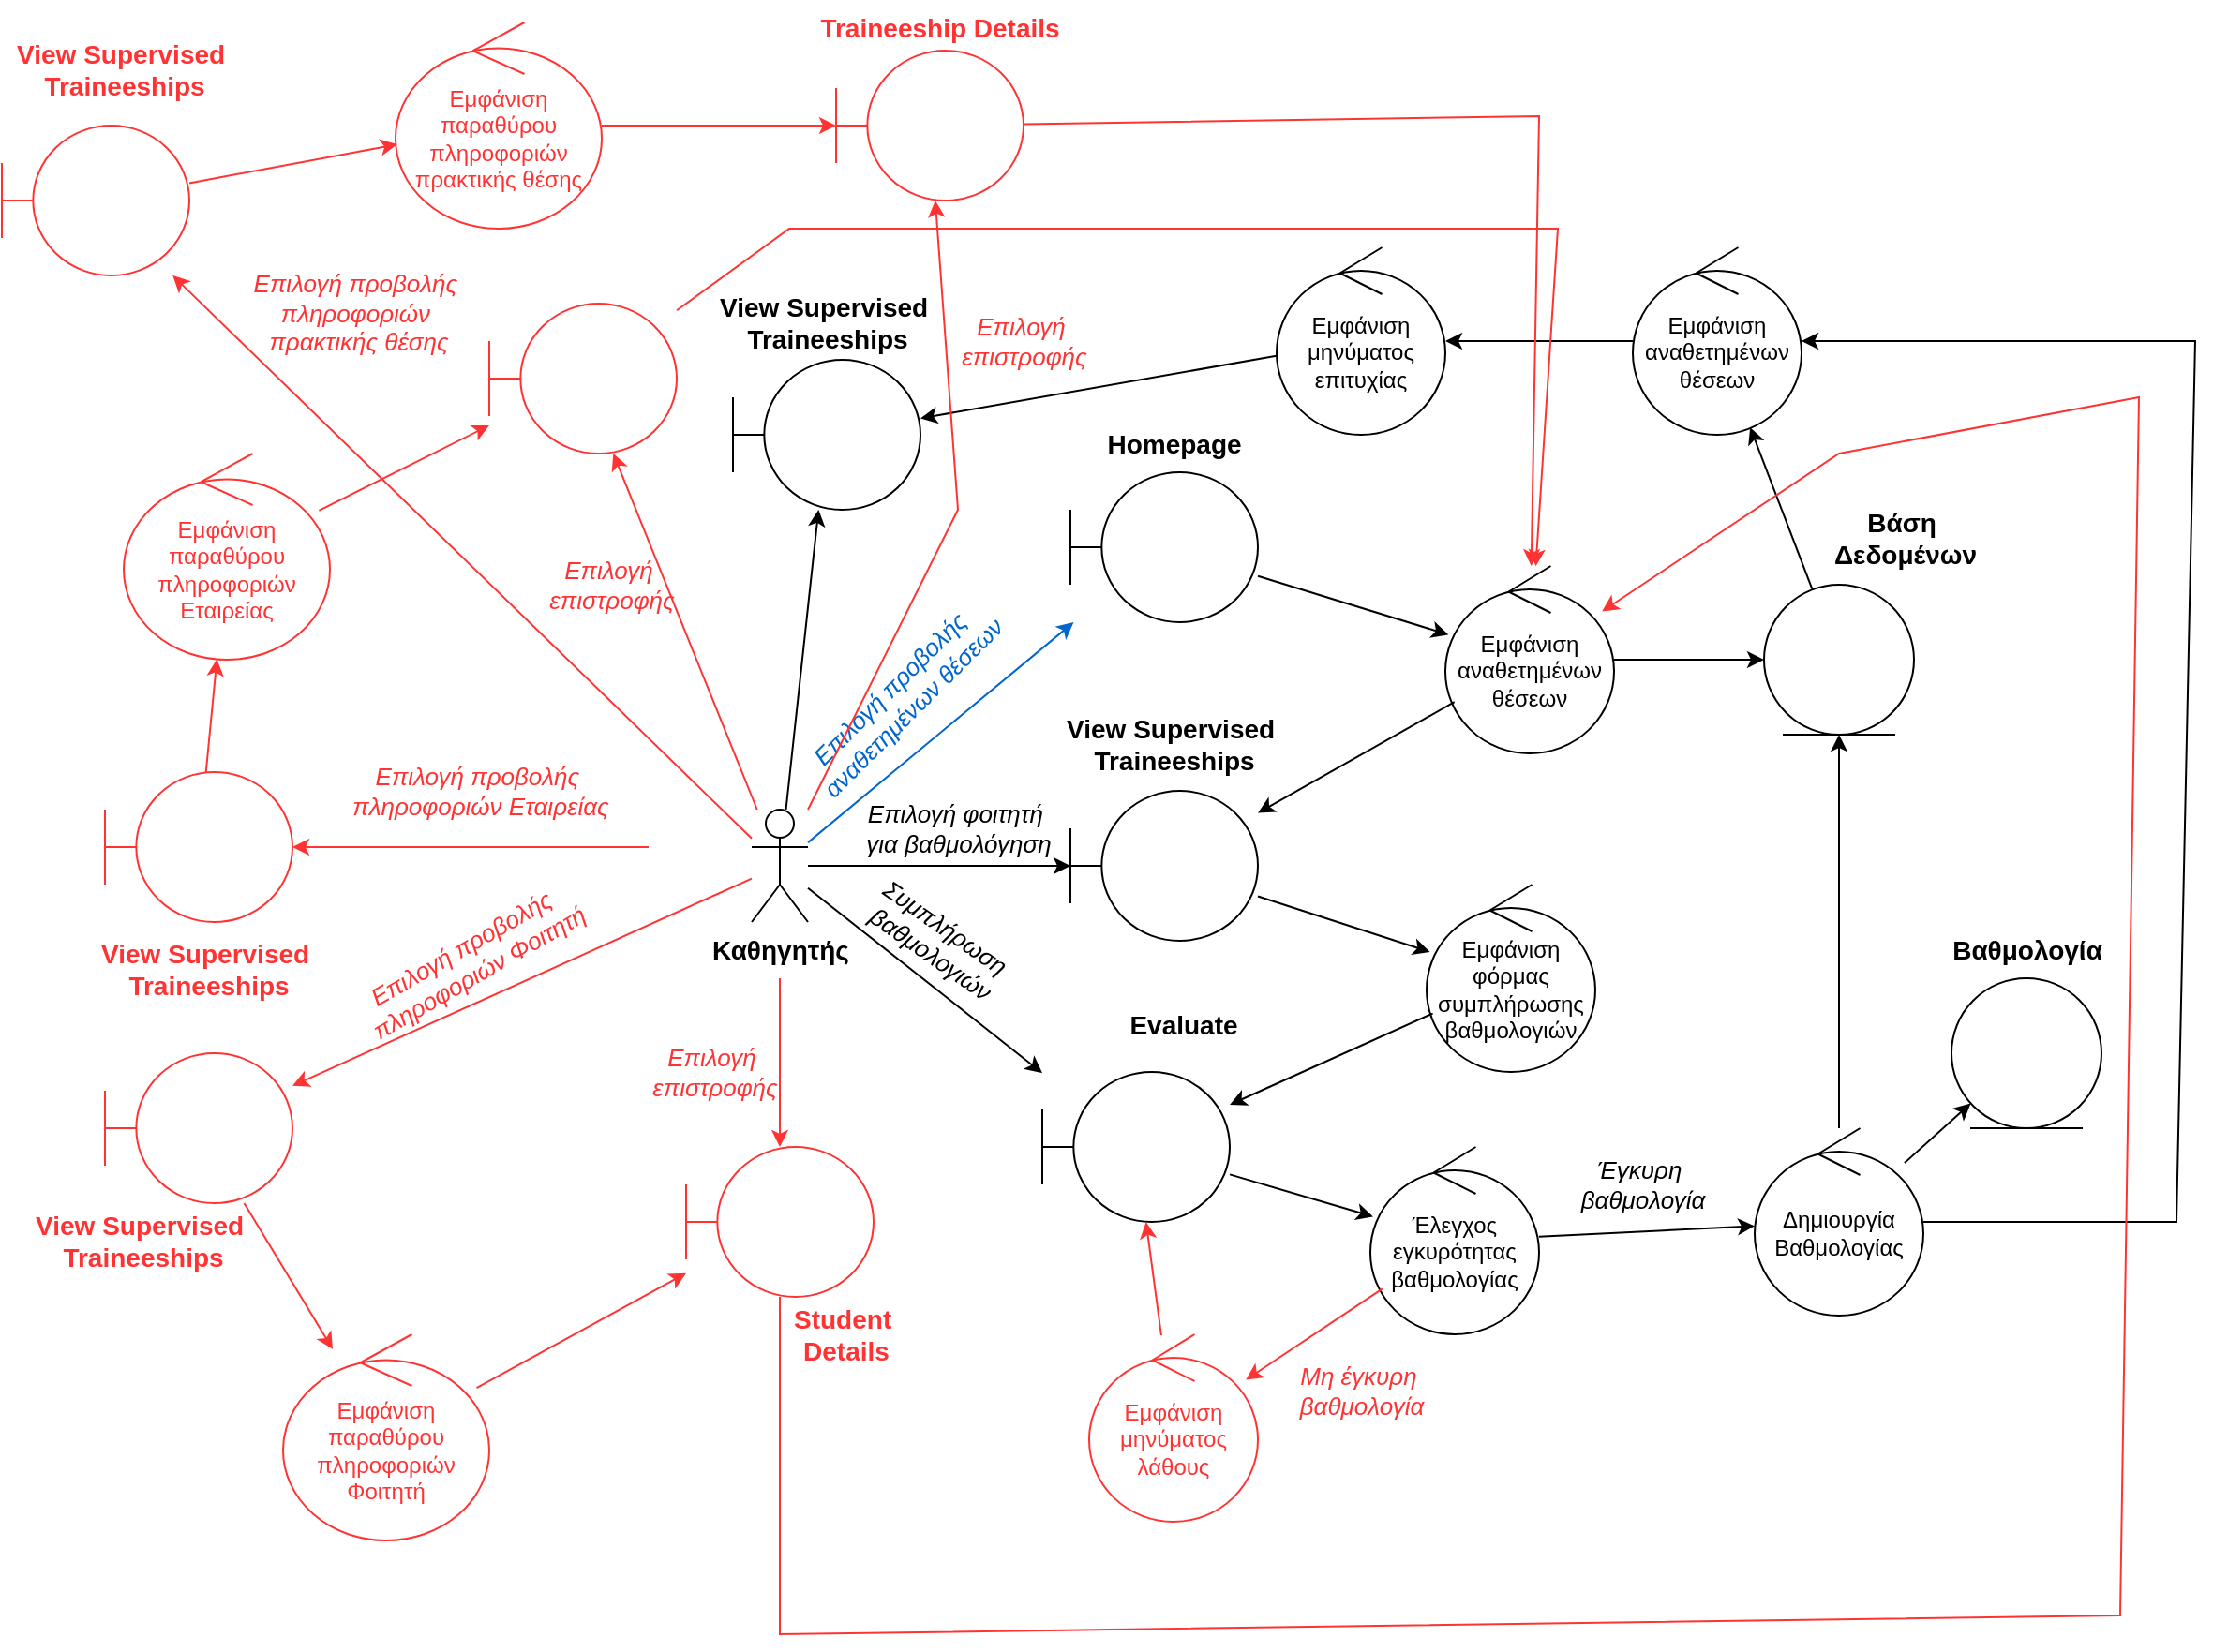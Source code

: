 <mxfile version="26.2.14">
  <diagram name="Page-1" id="_801UGKHFGftR7HDqA80">
    <mxGraphModel dx="2276" dy="1997" grid="1" gridSize="10" guides="1" tooltips="1" connect="1" arrows="1" fold="1" page="1" pageScale="1" pageWidth="850" pageHeight="1100" math="0" shadow="0">
      <root>
        <mxCell id="0" />
        <mxCell id="1" parent="0" />
        <mxCell id="R9ZZLbDqXU1EcCRm6UHd-1" value="&lt;span style=&quot;font-size: 14px;&quot;&gt;&lt;b&gt;Καθηγητής&lt;/b&gt;&lt;/span&gt;" style="shape=umlActor;verticalLabelPosition=bottom;verticalAlign=top;html=1;outlineConnect=0;" vertex="1" parent="1">
          <mxGeometry x="30" y="300" width="30" height="60" as="geometry" />
        </mxCell>
        <mxCell id="R9ZZLbDqXU1EcCRm6UHd-2" value="" style="shape=umlBoundary;whiteSpace=wrap;html=1;" vertex="1" parent="1">
          <mxGeometry x="200" y="120" width="100" height="80" as="geometry" />
        </mxCell>
        <mxCell id="R9ZZLbDqXU1EcCRm6UHd-3" value="Homepage" style="text;html=1;align=center;verticalAlign=middle;resizable=0;points=[];autosize=1;strokeColor=none;fillColor=none;fontSize=14;fontStyle=1" vertex="1" parent="1">
          <mxGeometry x="210" y="90" width="90" height="30" as="geometry" />
        </mxCell>
        <mxCell id="R9ZZLbDqXU1EcCRm6UHd-4" value="" style="endArrow=classic;html=1;rounded=0;strokeColor=#0066CC;" edge="1" parent="1" source="R9ZZLbDqXU1EcCRm6UHd-1" target="R9ZZLbDqXU1EcCRm6UHd-2">
          <mxGeometry width="50" height="50" relative="1" as="geometry">
            <mxPoint x="510" y="490" as="sourcePoint" />
            <mxPoint x="560" y="440" as="targetPoint" />
          </mxGeometry>
        </mxCell>
        <mxCell id="R9ZZLbDqXU1EcCRm6UHd-5" value="Επιλογή προβολής&amp;nbsp;&lt;div&gt;αναθετημένων θέσεων&lt;/div&gt;" style="text;html=1;align=center;verticalAlign=middle;resizable=0;points=[];autosize=1;strokeColor=none;fillColor=none;rotation=-45;fontSize=13;fontStyle=2;fontColor=#0066CC;" vertex="1" parent="1">
          <mxGeometry x="35" y="220" width="150" height="40" as="geometry" />
        </mxCell>
        <mxCell id="R9ZZLbDqXU1EcCRm6UHd-6" value="Εμφάνιση αναθετημένων θέσεων" style="ellipse;shape=umlControl;whiteSpace=wrap;html=1;fontStyle=0" vertex="1" parent="1">
          <mxGeometry x="400" y="170" width="90" height="100" as="geometry" />
        </mxCell>
        <mxCell id="R9ZZLbDqXU1EcCRm6UHd-7" value="" style="shape=umlBoundary;whiteSpace=wrap;html=1;" vertex="1" parent="1">
          <mxGeometry x="200" y="290" width="100" height="80" as="geometry" />
        </mxCell>
        <mxCell id="R9ZZLbDqXU1EcCRm6UHd-8" value="View Supervised&amp;nbsp;&lt;div&gt;Traineeships&lt;/div&gt;" style="text;html=1;align=center;verticalAlign=middle;resizable=0;points=[];autosize=1;strokeColor=none;fillColor=none;fontSize=14;fontStyle=1" vertex="1" parent="1">
          <mxGeometry x="190" y="240" width="130" height="50" as="geometry" />
        </mxCell>
        <mxCell id="R9ZZLbDqXU1EcCRm6UHd-9" value="" style="endArrow=classic;html=1;rounded=0;" edge="1" parent="1" source="R9ZZLbDqXU1EcCRm6UHd-6" target="R9ZZLbDqXU1EcCRm6UHd-7">
          <mxGeometry width="50" height="50" relative="1" as="geometry">
            <mxPoint x="510" y="490" as="sourcePoint" />
            <mxPoint x="560" y="440" as="targetPoint" />
          </mxGeometry>
        </mxCell>
        <mxCell id="R9ZZLbDqXU1EcCRm6UHd-10" value="" style="endArrow=classic;html=1;rounded=0;" edge="1" parent="1" source="R9ZZLbDqXU1EcCRm6UHd-2" target="R9ZZLbDqXU1EcCRm6UHd-6">
          <mxGeometry width="50" height="50" relative="1" as="geometry">
            <mxPoint x="510" y="490" as="sourcePoint" />
            <mxPoint x="560" y="440" as="targetPoint" />
          </mxGeometry>
        </mxCell>
        <mxCell id="R9ZZLbDqXU1EcCRm6UHd-11" value="" style="endArrow=classic;html=1;rounded=0;" edge="1" parent="1" source="R9ZZLbDqXU1EcCRm6UHd-1" target="R9ZZLbDqXU1EcCRm6UHd-7">
          <mxGeometry width="50" height="50" relative="1" as="geometry">
            <mxPoint x="510" y="490" as="sourcePoint" />
            <mxPoint x="560" y="440" as="targetPoint" />
          </mxGeometry>
        </mxCell>
        <mxCell id="R9ZZLbDqXU1EcCRm6UHd-12" value="Επιλογή φοιτητή&amp;nbsp;&lt;div&gt;για βαθμολόγηση&lt;/div&gt;" style="text;html=1;align=center;verticalAlign=middle;resizable=0;points=[];autosize=1;strokeColor=none;fillColor=none;fontSize=13;fontStyle=2" vertex="1" parent="1">
          <mxGeometry x="80" y="290" width="120" height="40" as="geometry" />
        </mxCell>
        <mxCell id="R9ZZLbDqXU1EcCRm6UHd-13" value="Εμφάνιση φόρμας συμπλήρωσης βαθμολογιών" style="ellipse;shape=umlControl;whiteSpace=wrap;html=1;fontStyle=0" vertex="1" parent="1">
          <mxGeometry x="390" y="340" width="90" height="100" as="geometry" />
        </mxCell>
        <mxCell id="R9ZZLbDqXU1EcCRm6UHd-14" value="" style="shape=umlBoundary;whiteSpace=wrap;html=1;" vertex="1" parent="1">
          <mxGeometry x="185" y="440" width="100" height="80" as="geometry" />
        </mxCell>
        <mxCell id="R9ZZLbDqXU1EcCRm6UHd-15" value="Evaluate" style="text;html=1;align=center;verticalAlign=middle;resizable=0;points=[];autosize=1;strokeColor=none;fillColor=none;fontSize=14;fontStyle=1" vertex="1" parent="1">
          <mxGeometry x="220" y="400" width="80" height="30" as="geometry" />
        </mxCell>
        <mxCell id="R9ZZLbDqXU1EcCRm6UHd-16" value="" style="endArrow=classic;html=1;rounded=0;" edge="1" parent="1" source="R9ZZLbDqXU1EcCRm6UHd-1" target="R9ZZLbDqXU1EcCRm6UHd-14">
          <mxGeometry width="50" height="50" relative="1" as="geometry">
            <mxPoint x="510" y="490" as="sourcePoint" />
            <mxPoint x="560" y="440" as="targetPoint" />
          </mxGeometry>
        </mxCell>
        <mxCell id="R9ZZLbDqXU1EcCRm6UHd-17" value="" style="endArrow=classic;html=1;rounded=0;" edge="1" parent="1" source="R9ZZLbDqXU1EcCRm6UHd-13" target="R9ZZLbDqXU1EcCRm6UHd-14">
          <mxGeometry width="50" height="50" relative="1" as="geometry">
            <mxPoint x="510" y="490" as="sourcePoint" />
            <mxPoint x="560" y="440" as="targetPoint" />
          </mxGeometry>
        </mxCell>
        <mxCell id="R9ZZLbDqXU1EcCRm6UHd-18" value="" style="endArrow=classic;html=1;rounded=0;" edge="1" parent="1" source="R9ZZLbDqXU1EcCRm6UHd-7" target="R9ZZLbDqXU1EcCRm6UHd-13">
          <mxGeometry width="50" height="50" relative="1" as="geometry">
            <mxPoint x="510" y="490" as="sourcePoint" />
            <mxPoint x="560" y="440" as="targetPoint" />
          </mxGeometry>
        </mxCell>
        <mxCell id="R9ZZLbDqXU1EcCRm6UHd-19" value="Συμπλήρωση&amp;nbsp;&lt;div&gt;βαθμολογιών&lt;/div&gt;" style="text;html=1;align=center;verticalAlign=middle;resizable=0;points=[];autosize=1;strokeColor=none;fillColor=none;fontSize=13;fontStyle=2;rotation=35;" vertex="1" parent="1">
          <mxGeometry x="75" y="350" width="110" height="40" as="geometry" />
        </mxCell>
        <mxCell id="R9ZZLbDqXU1EcCRm6UHd-20" value="" style="ellipse;shape=umlEntity;whiteSpace=wrap;html=1;" vertex="1" parent="1">
          <mxGeometry x="570" y="180" width="80" height="80" as="geometry" />
        </mxCell>
        <mxCell id="R9ZZLbDqXU1EcCRm6UHd-21" value="Βάση&amp;nbsp;&lt;div&gt;Δεδομένων&lt;/div&gt;" style="text;html=1;align=center;verticalAlign=middle;resizable=0;points=[];autosize=1;strokeColor=none;fillColor=none;fontSize=14;fontStyle=1" vertex="1" parent="1">
          <mxGeometry x="600" y="130" width="90" height="50" as="geometry" />
        </mxCell>
        <mxCell id="R9ZZLbDqXU1EcCRm6UHd-22" value="" style="endArrow=classic;html=1;rounded=0;" edge="1" parent="1" source="R9ZZLbDqXU1EcCRm6UHd-6" target="R9ZZLbDqXU1EcCRm6UHd-20">
          <mxGeometry width="50" height="50" relative="1" as="geometry">
            <mxPoint x="510" y="490" as="sourcePoint" />
            <mxPoint x="560" y="440" as="targetPoint" />
          </mxGeometry>
        </mxCell>
        <mxCell id="R9ZZLbDqXU1EcCRm6UHd-23" value="Έλεγχος εγκυρότητας βαθμολογίας" style="ellipse;shape=umlControl;whiteSpace=wrap;html=1;fontStyle=0" vertex="1" parent="1">
          <mxGeometry x="360" y="480" width="90" height="100" as="geometry" />
        </mxCell>
        <mxCell id="R9ZZLbDqXU1EcCRm6UHd-24" value="" style="endArrow=classic;html=1;rounded=0;" edge="1" parent="1" source="R9ZZLbDqXU1EcCRm6UHd-14" target="R9ZZLbDqXU1EcCRm6UHd-23">
          <mxGeometry width="50" height="50" relative="1" as="geometry">
            <mxPoint x="510" y="490" as="sourcePoint" />
            <mxPoint x="560" y="440" as="targetPoint" />
          </mxGeometry>
        </mxCell>
        <mxCell id="R9ZZLbDqXU1EcCRm6UHd-25" value="Δημιουργία Βαθμολογίας" style="ellipse;shape=umlControl;whiteSpace=wrap;html=1;fontStyle=0" vertex="1" parent="1">
          <mxGeometry x="565" y="470" width="90" height="100" as="geometry" />
        </mxCell>
        <mxCell id="R9ZZLbDqXU1EcCRm6UHd-26" value="" style="endArrow=classic;html=1;rounded=0;" edge="1" parent="1" source="R9ZZLbDqXU1EcCRm6UHd-23" target="R9ZZLbDqXU1EcCRm6UHd-25">
          <mxGeometry width="50" height="50" relative="1" as="geometry">
            <mxPoint x="510" y="490" as="sourcePoint" />
            <mxPoint x="560" y="440" as="targetPoint" />
          </mxGeometry>
        </mxCell>
        <mxCell id="R9ZZLbDqXU1EcCRm6UHd-27" value="" style="endArrow=classic;html=1;rounded=0;" edge="1" parent="1" source="R9ZZLbDqXU1EcCRm6UHd-25" target="R9ZZLbDqXU1EcCRm6UHd-30">
          <mxGeometry width="50" height="50" relative="1" as="geometry">
            <mxPoint x="510" y="490" as="sourcePoint" />
            <mxPoint x="560" y="440" as="targetPoint" />
          </mxGeometry>
        </mxCell>
        <mxCell id="R9ZZLbDqXU1EcCRm6UHd-30" value="" style="ellipse;shape=umlEntity;whiteSpace=wrap;html=1;" vertex="1" parent="1">
          <mxGeometry x="670" y="390" width="80" height="80" as="geometry" />
        </mxCell>
        <mxCell id="R9ZZLbDqXU1EcCRm6UHd-31" value="Βαθμολογία" style="text;html=1;align=center;verticalAlign=middle;resizable=0;points=[];autosize=1;strokeColor=none;fillColor=none;fontSize=14;fontStyle=1" vertex="1" parent="1">
          <mxGeometry x="660" y="360" width="100" height="30" as="geometry" />
        </mxCell>
        <mxCell id="R9ZZLbDqXU1EcCRm6UHd-32" value="" style="endArrow=classic;html=1;rounded=0;" edge="1" parent="1" source="R9ZZLbDqXU1EcCRm6UHd-25" target="R9ZZLbDqXU1EcCRm6UHd-20">
          <mxGeometry width="50" height="50" relative="1" as="geometry">
            <mxPoint x="510" y="490" as="sourcePoint" />
            <mxPoint x="560" y="440" as="targetPoint" />
          </mxGeometry>
        </mxCell>
        <mxCell id="R9ZZLbDqXU1EcCRm6UHd-33" value="" style="endArrow=classic;html=1;rounded=0;" edge="1" parent="1" source="R9ZZLbDqXU1EcCRm6UHd-36" target="R9ZZLbDqXU1EcCRm6UHd-37">
          <mxGeometry width="50" height="50" relative="1" as="geometry">
            <mxPoint x="510" y="490" as="sourcePoint" />
            <mxPoint x="560" y="440" as="targetPoint" />
          </mxGeometry>
        </mxCell>
        <mxCell id="R9ZZLbDqXU1EcCRm6UHd-35" value="View Supervised&amp;nbsp;&lt;div&gt;Traineeships&lt;/div&gt;" style="text;html=1;align=center;verticalAlign=middle;resizable=0;points=[];autosize=1;strokeColor=none;fillColor=none;fontSize=14;fontStyle=1" vertex="1" parent="1">
          <mxGeometry x="5" y="15" width="130" height="50" as="geometry" />
        </mxCell>
        <mxCell id="R9ZZLbDqXU1EcCRm6UHd-36" value="Εμφάνιση μηνύματος επιτυχίας" style="ellipse;shape=umlControl;whiteSpace=wrap;html=1;fontStyle=0" vertex="1" parent="1">
          <mxGeometry x="310" width="90" height="100" as="geometry" />
        </mxCell>
        <mxCell id="R9ZZLbDqXU1EcCRm6UHd-37" value="" style="shape=umlBoundary;whiteSpace=wrap;html=1;" vertex="1" parent="1">
          <mxGeometry x="20" y="60" width="100" height="80" as="geometry" />
        </mxCell>
        <mxCell id="R9ZZLbDqXU1EcCRm6UHd-38" value="Εμφάνιση αναθετημένων θέσεων" style="ellipse;shape=umlControl;whiteSpace=wrap;html=1;fontStyle=0" vertex="1" parent="1">
          <mxGeometry x="500" width="90" height="100" as="geometry" />
        </mxCell>
        <mxCell id="R9ZZLbDqXU1EcCRm6UHd-39" value="" style="endArrow=classic;html=1;rounded=0;" edge="1" parent="1" source="R9ZZLbDqXU1EcCRm6UHd-1" target="R9ZZLbDqXU1EcCRm6UHd-37">
          <mxGeometry width="50" height="50" relative="1" as="geometry">
            <mxPoint x="510" y="360" as="sourcePoint" />
            <mxPoint x="560" y="310" as="targetPoint" />
          </mxGeometry>
        </mxCell>
        <mxCell id="R9ZZLbDqXU1EcCRm6UHd-40" value="" style="endArrow=classic;html=1;rounded=0;" edge="1" parent="1" source="R9ZZLbDqXU1EcCRm6UHd-38" target="R9ZZLbDqXU1EcCRm6UHd-36">
          <mxGeometry width="50" height="50" relative="1" as="geometry">
            <mxPoint x="510" y="360" as="sourcePoint" />
            <mxPoint x="560" y="310" as="targetPoint" />
          </mxGeometry>
        </mxCell>
        <mxCell id="R9ZZLbDqXU1EcCRm6UHd-41" value="" style="endArrow=classic;html=1;rounded=0;" edge="1" parent="1" source="R9ZZLbDqXU1EcCRm6UHd-25" target="R9ZZLbDqXU1EcCRm6UHd-38">
          <mxGeometry width="50" height="50" relative="1" as="geometry">
            <mxPoint x="790" y="550" as="sourcePoint" />
            <mxPoint x="560" y="310" as="targetPoint" />
            <Array as="points">
              <mxPoint x="790" y="520" />
              <mxPoint x="800" y="50" />
            </Array>
          </mxGeometry>
        </mxCell>
        <mxCell id="R9ZZLbDqXU1EcCRm6UHd-42" value="" style="endArrow=classic;html=1;rounded=0;" edge="1" parent="1" source="R9ZZLbDqXU1EcCRm6UHd-20" target="R9ZZLbDqXU1EcCRm6UHd-38">
          <mxGeometry width="50" height="50" relative="1" as="geometry">
            <mxPoint x="510" y="360" as="sourcePoint" />
            <mxPoint x="560" y="310" as="targetPoint" />
          </mxGeometry>
        </mxCell>
        <mxCell id="R9ZZLbDqXU1EcCRm6UHd-43" value="Έγκυρη&amp;nbsp;&lt;div&gt;βαθμολογία&lt;/div&gt;" style="text;html=1;align=center;verticalAlign=middle;resizable=0;points=[];autosize=1;strokeColor=none;fillColor=none;fontStyle=2;fontSize=13;" vertex="1" parent="1">
          <mxGeometry x="460" y="480" width="90" height="40" as="geometry" />
        </mxCell>
        <mxCell id="R9ZZLbDqXU1EcCRm6UHd-44" value="Εμφάνιση μηνύματος λάθους" style="ellipse;shape=umlControl;whiteSpace=wrap;html=1;fontStyle=0;strokeColor=light-dark(#FF3333,#ED0202);fontColor=light-dark(#FF3333,#ED0202);" vertex="1" parent="1">
          <mxGeometry x="210" y="580" width="90" height="100" as="geometry" />
        </mxCell>
        <mxCell id="R9ZZLbDqXU1EcCRm6UHd-45" value="" style="endArrow=classic;html=1;rounded=0;strokeColor=light-dark(#FF3333,#ED0202);" edge="1" parent="1" source="R9ZZLbDqXU1EcCRm6UHd-23" target="R9ZZLbDqXU1EcCRm6UHd-44">
          <mxGeometry width="50" height="50" relative="1" as="geometry">
            <mxPoint x="500" y="410" as="sourcePoint" />
            <mxPoint x="550" y="360" as="targetPoint" />
          </mxGeometry>
        </mxCell>
        <mxCell id="R9ZZLbDqXU1EcCRm6UHd-48" value="Μη έγκυρη&amp;nbsp;&lt;div&gt;βαθμολογία&lt;/div&gt;" style="text;html=1;align=center;verticalAlign=middle;resizable=0;points=[];autosize=1;strokeColor=none;fillColor=none;fontStyle=2;fontSize=13;fontColor=light-dark(#FF3333,#ED0202);" vertex="1" parent="1">
          <mxGeometry x="310" y="590" width="90" height="40" as="geometry" />
        </mxCell>
        <mxCell id="R9ZZLbDqXU1EcCRm6UHd-49" value="" style="endArrow=classic;html=1;rounded=0;strokeColor=light-dark(#FF3333,#ED0202);" edge="1" parent="1" source="R9ZZLbDqXU1EcCRm6UHd-44" target="R9ZZLbDqXU1EcCRm6UHd-14">
          <mxGeometry width="50" height="50" relative="1" as="geometry">
            <mxPoint x="376" y="566" as="sourcePoint" />
            <mxPoint x="304" y="614" as="targetPoint" />
          </mxGeometry>
        </mxCell>
        <mxCell id="R9ZZLbDqXU1EcCRm6UHd-89" value="" style="shape=umlBoundary;whiteSpace=wrap;html=1;strokeColor=light-dark(#FF3333,#ED0202);" vertex="1" parent="1">
          <mxGeometry x="-315" y="280" width="100" height="80" as="geometry" />
        </mxCell>
        <mxCell id="R9ZZLbDqXU1EcCRm6UHd-90" value="" style="endArrow=classic;html=1;rounded=0;strokeColor=light-dark(#FF3333,#ED0202);" edge="1" parent="1" target="R9ZZLbDqXU1EcCRm6UHd-89">
          <mxGeometry width="50" height="50" relative="1" as="geometry">
            <mxPoint x="-25" y="320" as="sourcePoint" />
            <mxPoint x="75" y="370" as="targetPoint" />
          </mxGeometry>
        </mxCell>
        <mxCell id="R9ZZLbDqXU1EcCRm6UHd-91" value="Επιλογή προβολής&amp;nbsp;&lt;div&gt;πληροφοριών Εταιρείας&lt;/div&gt;" style="text;html=1;align=center;verticalAlign=middle;resizable=0;points=[];autosize=1;strokeColor=none;fillColor=none;fontSize=13;fontStyle=2;fontColor=light-dark(#FF3333,#ED0202);" vertex="1" parent="1">
          <mxGeometry x="-195" y="270" width="160" height="40" as="geometry" />
        </mxCell>
        <mxCell id="R9ZZLbDqXU1EcCRm6UHd-92" value="Εμφάνιση παραθύρου πληροφοριών Εταιρείας" style="ellipse;shape=umlControl;whiteSpace=wrap;html=1;fontStyle=0;fontColor=light-dark(#FF3333,#ED0202);strokeColor=light-dark(#FF3333,#ED0202);" vertex="1" parent="1">
          <mxGeometry x="-305" y="110" width="110" height="110" as="geometry" />
        </mxCell>
        <mxCell id="R9ZZLbDqXU1EcCRm6UHd-93" value="" style="endArrow=classic;html=1;rounded=0;strokeColor=light-dark(#FF3333,#ED0202);" edge="1" parent="1" source="R9ZZLbDqXU1EcCRm6UHd-89" target="R9ZZLbDqXU1EcCRm6UHd-92">
          <mxGeometry width="50" height="50" relative="1" as="geometry">
            <mxPoint x="25" y="420" as="sourcePoint" />
            <mxPoint x="75" y="370" as="targetPoint" />
          </mxGeometry>
        </mxCell>
        <mxCell id="R9ZZLbDqXU1EcCRm6UHd-95" value="" style="endArrow=classic;html=1;rounded=0;strokeColor=light-dark(#FF3333,#ED0202);" edge="1" parent="1" source="R9ZZLbDqXU1EcCRm6UHd-1" target="R9ZZLbDqXU1EcCRm6UHd-112">
          <mxGeometry width="50" height="50" relative="1" as="geometry">
            <mxPoint x="-10" y="290" as="sourcePoint" />
            <mxPoint x="-10" y="160" as="targetPoint" />
          </mxGeometry>
        </mxCell>
        <mxCell id="R9ZZLbDqXU1EcCRm6UHd-96" value="Επιλογή&amp;nbsp;&lt;div&gt;επιστροφής&lt;/div&gt;" style="text;html=1;align=center;verticalAlign=middle;resizable=0;points=[];autosize=1;strokeColor=none;fillColor=none;fontStyle=2;fontSize=13;fontColor=light-dark(#FF3333,#ED0202);" vertex="1" parent="1">
          <mxGeometry x="-90" y="160" width="90" height="40" as="geometry" />
        </mxCell>
        <mxCell id="R9ZZLbDqXU1EcCRm6UHd-97" value="" style="endArrow=classic;html=1;rounded=0;strokeColor=light-dark(#FF3333,#ED0202);" edge="1" parent="1" source="R9ZZLbDqXU1EcCRm6UHd-92" target="R9ZZLbDqXU1EcCRm6UHd-112">
          <mxGeometry width="50" height="50" relative="1" as="geometry">
            <mxPoint x="-15" y="303" as="sourcePoint" />
            <mxPoint x="-60" y="129" as="targetPoint" />
          </mxGeometry>
        </mxCell>
        <mxCell id="R9ZZLbDqXU1EcCRm6UHd-98" value="" style="shape=umlBoundary;whiteSpace=wrap;html=1;strokeColor=light-dark(#FF3333,#ED0202);" vertex="1" parent="1">
          <mxGeometry x="-315" y="430" width="100" height="80" as="geometry" />
        </mxCell>
        <mxCell id="R9ZZLbDqXU1EcCRm6UHd-100" value="" style="endArrow=classic;html=1;rounded=0;strokeColor=light-dark(#FF3333,#ED0202);" edge="1" parent="1" source="R9ZZLbDqXU1EcCRm6UHd-1" target="R9ZZLbDqXU1EcCRm6UHd-98">
          <mxGeometry width="50" height="50" relative="1" as="geometry">
            <mxPoint x="-25" y="328.824" as="sourcePoint" />
            <mxPoint x="-205" y="330" as="targetPoint" />
          </mxGeometry>
        </mxCell>
        <mxCell id="R9ZZLbDqXU1EcCRm6UHd-101" value="Επιλογή προβολής&amp;nbsp;&lt;div&gt;πληροφοριών Φοιτητή&lt;/div&gt;" style="text;html=1;align=center;verticalAlign=middle;resizable=0;points=[];autosize=1;strokeColor=none;fillColor=none;fontSize=13;fontStyle=2;fontColor=light-dark(#FF3333,#ED0202);rotation=-30;" vertex="1" parent="1">
          <mxGeometry x="-195" y="360" width="150" height="40" as="geometry" />
        </mxCell>
        <mxCell id="R9ZZLbDqXU1EcCRm6UHd-102" value="Εμφάνιση παραθύρου πληροφοριών Φοιτητή" style="ellipse;shape=umlControl;whiteSpace=wrap;html=1;fontStyle=0;fontColor=light-dark(#FF3333,#ED0202);strokeColor=light-dark(#FF3333,#ED0202);" vertex="1" parent="1">
          <mxGeometry x="-220" y="580" width="110" height="110" as="geometry" />
        </mxCell>
        <mxCell id="R9ZZLbDqXU1EcCRm6UHd-103" value="" style="shape=umlBoundary;whiteSpace=wrap;html=1;strokeColor=light-dark(#FF3333,#ED0202);" vertex="1" parent="1">
          <mxGeometry x="-5" y="480" width="100" height="80" as="geometry" />
        </mxCell>
        <mxCell id="R9ZZLbDqXU1EcCRm6UHd-104" value="" style="endArrow=classic;html=1;rounded=0;strokeColor=light-dark(#FF3333,#ED0202);" edge="1" parent="1" target="R9ZZLbDqXU1EcCRm6UHd-103">
          <mxGeometry width="50" height="50" relative="1" as="geometry">
            <mxPoint x="45" y="390" as="sourcePoint" />
            <mxPoint y="170" as="targetPoint" />
          </mxGeometry>
        </mxCell>
        <mxCell id="R9ZZLbDqXU1EcCRm6UHd-105" value="" style="endArrow=classic;html=1;rounded=0;strokeColor=light-dark(#FF3333,#ED0202);" edge="1" parent="1" source="R9ZZLbDqXU1EcCRm6UHd-98" target="R9ZZLbDqXU1EcCRm6UHd-102">
          <mxGeometry width="50" height="50" relative="1" as="geometry">
            <mxPoint x="10" y="310" as="sourcePoint" />
            <mxPoint x="10" y="180" as="targetPoint" />
          </mxGeometry>
        </mxCell>
        <mxCell id="R9ZZLbDqXU1EcCRm6UHd-106" value="" style="endArrow=classic;html=1;rounded=0;strokeColor=light-dark(#FF3333,#ED0202);" edge="1" parent="1" source="R9ZZLbDqXU1EcCRm6UHd-102" target="R9ZZLbDqXU1EcCRm6UHd-103">
          <mxGeometry width="50" height="50" relative="1" as="geometry">
            <mxPoint x="20" y="320" as="sourcePoint" />
            <mxPoint x="20" y="190" as="targetPoint" />
          </mxGeometry>
        </mxCell>
        <mxCell id="R9ZZLbDqXU1EcCRm6UHd-107" value="View Supervised&amp;nbsp;&lt;div&gt;Traineeships&lt;/div&gt;" style="text;html=1;align=center;verticalAlign=middle;resizable=0;points=[];autosize=1;strokeColor=none;fillColor=none;fontSize=14;fontStyle=1;fontColor=light-dark(#FF3333,#ED0202);" vertex="1" parent="1">
          <mxGeometry x="-325" y="360" width="130" height="50" as="geometry" />
        </mxCell>
        <mxCell id="R9ZZLbDqXU1EcCRm6UHd-108" value="View Supervised&amp;nbsp;&lt;div&gt;Traineeships&lt;/div&gt;" style="text;html=1;align=center;verticalAlign=middle;resizable=0;points=[];autosize=1;strokeColor=none;fillColor=none;fontSize=14;fontStyle=1;fontColor=light-dark(#FF3333,#ED0202);" vertex="1" parent="1">
          <mxGeometry x="-360" y="505" width="130" height="50" as="geometry" />
        </mxCell>
        <mxCell id="R9ZZLbDqXU1EcCRm6UHd-109" value="Student&amp;nbsp;&lt;div&gt;Details&lt;/div&gt;" style="text;html=1;align=center;verticalAlign=middle;resizable=0;points=[];autosize=1;strokeColor=none;fillColor=none;fontSize=14;fontStyle=1;fontColor=light-dark(#FF3333,#ED0202);" vertex="1" parent="1">
          <mxGeometry x="40" y="555" width="80" height="50" as="geometry" />
        </mxCell>
        <mxCell id="R9ZZLbDqXU1EcCRm6UHd-110" value="" style="endArrow=classic;html=1;rounded=0;strokeColor=light-dark(#FF3333,#ED0202);" edge="1" parent="1" source="R9ZZLbDqXU1EcCRm6UHd-103" target="R9ZZLbDqXU1EcCRm6UHd-6">
          <mxGeometry width="50" height="50" relative="1" as="geometry">
            <mxPoint x="55" y="400" as="sourcePoint" />
            <mxPoint x="760" y="80" as="targetPoint" />
            <Array as="points">
              <mxPoint x="45" y="740" />
              <mxPoint x="760" y="730" />
              <mxPoint x="770" y="80" />
              <mxPoint x="610" y="110" />
            </Array>
          </mxGeometry>
        </mxCell>
        <mxCell id="R9ZZLbDqXU1EcCRm6UHd-111" value="Επιλογή&amp;nbsp;&lt;div&gt;επιστροφής&lt;/div&gt;" style="text;html=1;align=center;verticalAlign=middle;resizable=0;points=[];autosize=1;strokeColor=none;fillColor=none;fontStyle=2;fontSize=13;fontColor=light-dark(#FF3333,#ED0202);" vertex="1" parent="1">
          <mxGeometry x="-35" y="420" width="90" height="40" as="geometry" />
        </mxCell>
        <mxCell id="R9ZZLbDqXU1EcCRm6UHd-112" value="" style="shape=umlBoundary;whiteSpace=wrap;html=1;strokeColor=light-dark(#FF3333,#ED0202);" vertex="1" parent="1">
          <mxGeometry x="-110" y="30" width="100" height="80" as="geometry" />
        </mxCell>
        <mxCell id="R9ZZLbDqXU1EcCRm6UHd-113" value="" style="endArrow=classic;html=1;rounded=0;strokeColor=light-dark(#FF3333,#ED0202);" edge="1" parent="1" source="R9ZZLbDqXU1EcCRm6UHd-112" target="R9ZZLbDqXU1EcCRm6UHd-6">
          <mxGeometry width="50" height="50" relative="1" as="geometry">
            <mxPoint x="43" y="310" as="sourcePoint" />
            <mxPoint x="700" y="-70" as="targetPoint" />
            <Array as="points">
              <mxPoint x="50" y="-10" />
              <mxPoint x="460" y="-10" />
            </Array>
          </mxGeometry>
        </mxCell>
        <mxCell id="R9ZZLbDqXU1EcCRm6UHd-114" value="" style="shape=umlBoundary;whiteSpace=wrap;html=1;strokeColor=light-dark(#FF3333,#ED0202);" vertex="1" parent="1">
          <mxGeometry x="-370" y="-65" width="100" height="80" as="geometry" />
        </mxCell>
        <mxCell id="R9ZZLbDqXU1EcCRm6UHd-115" value="View Supervised&amp;nbsp;&lt;div&gt;Traineeships&lt;/div&gt;" style="text;html=1;align=center;verticalAlign=middle;resizable=0;points=[];autosize=1;strokeColor=none;fillColor=none;fontSize=14;fontStyle=1;fontColor=light-dark(#FF3333,#ED0202);" vertex="1" parent="1">
          <mxGeometry x="-370" y="-120" width="130" height="50" as="geometry" />
        </mxCell>
        <mxCell id="R9ZZLbDqXU1EcCRm6UHd-120" value="" style="endArrow=classic;html=1;rounded=0;strokeColor=light-dark(#FF3333,#ED0202);" edge="1" parent="1" source="R9ZZLbDqXU1EcCRm6UHd-1" target="R9ZZLbDqXU1EcCRm6UHd-114">
          <mxGeometry width="50" height="50" relative="1" as="geometry">
            <mxPoint x="43" y="310" as="sourcePoint" />
            <mxPoint x="-34" y="120" as="targetPoint" />
          </mxGeometry>
        </mxCell>
        <mxCell id="R9ZZLbDqXU1EcCRm6UHd-121" value="Επιλογή προβολής&amp;nbsp;&lt;div&gt;πληροφοριών&amp;nbsp;&lt;div&gt;πρακτικής θέσης&lt;/div&gt;&lt;/div&gt;" style="text;html=1;align=center;verticalAlign=middle;resizable=0;points=[];autosize=1;strokeColor=none;fillColor=none;fontSize=13;fontStyle=2;fontColor=light-dark(#FF3333,#ED0202);" vertex="1" parent="1">
          <mxGeometry x="-250" y="5" width="140" height="60" as="geometry" />
        </mxCell>
        <mxCell id="R9ZZLbDqXU1EcCRm6UHd-122" value="Εμφάνιση παραθύρου πληροφοριών πρακτικής θέσης" style="ellipse;shape=umlControl;whiteSpace=wrap;html=1;fontStyle=0;fontColor=light-dark(#FF3333,#ED0202);strokeColor=light-dark(#FF3333,#ED0202);" vertex="1" parent="1">
          <mxGeometry x="-160" y="-120" width="110" height="110" as="geometry" />
        </mxCell>
        <mxCell id="R9ZZLbDqXU1EcCRm6UHd-123" value="" style="endArrow=classic;html=1;rounded=0;strokeColor=light-dark(#FF3333,#ED0202);" edge="1" parent="1" source="R9ZZLbDqXU1EcCRm6UHd-114" target="R9ZZLbDqXU1EcCRm6UHd-122">
          <mxGeometry width="50" height="50" relative="1" as="geometry">
            <mxPoint x="-107" y="619" as="sourcePoint" />
            <mxPoint x="5" y="557" as="targetPoint" />
          </mxGeometry>
        </mxCell>
        <mxCell id="R9ZZLbDqXU1EcCRm6UHd-124" value="" style="shape=umlBoundary;whiteSpace=wrap;html=1;strokeColor=light-dark(#FF3333,#ED0202);" vertex="1" parent="1">
          <mxGeometry x="75" y="-105" width="100" height="80" as="geometry" />
        </mxCell>
        <mxCell id="R9ZZLbDqXU1EcCRm6UHd-125" value="" style="endArrow=classic;html=1;rounded=0;strokeColor=light-dark(#FF3333,#ED0202);" edge="1" parent="1" source="R9ZZLbDqXU1EcCRm6UHd-122" target="R9ZZLbDqXU1EcCRm6UHd-124">
          <mxGeometry width="50" height="50" relative="1" as="geometry">
            <mxPoint x="-260" y="-28" as="sourcePoint" />
            <mxPoint x="-149" y="-46" as="targetPoint" />
          </mxGeometry>
        </mxCell>
        <mxCell id="R9ZZLbDqXU1EcCRm6UHd-126" value="Traineeship Details" style="text;html=1;align=center;verticalAlign=middle;resizable=0;points=[];autosize=1;strokeColor=none;fillColor=none;fontSize=14;fontColor=light-dark(#FF3333,#ED0202);fontStyle=1" vertex="1" parent="1">
          <mxGeometry x="60" y="-132" width="140" height="30" as="geometry" />
        </mxCell>
        <mxCell id="R9ZZLbDqXU1EcCRm6UHd-128" value="" style="endArrow=classic;html=1;rounded=0;strokeColor=light-dark(#FF3333,#ED0202);" edge="1" parent="1" source="R9ZZLbDqXU1EcCRm6UHd-124" target="R9ZZLbDqXU1EcCRm6UHd-6">
          <mxGeometry width="50" height="50" relative="1" as="geometry">
            <mxPoint x="-191" y="150" as="sourcePoint" />
            <mxPoint x="580" y="-60" as="targetPoint" />
            <Array as="points">
              <mxPoint x="450" y="-70" />
            </Array>
          </mxGeometry>
        </mxCell>
        <mxCell id="R9ZZLbDqXU1EcCRm6UHd-129" value="" style="endArrow=classic;html=1;rounded=0;strokeColor=light-dark(#FF3333,#ED0202);" edge="1" parent="1" source="R9ZZLbDqXU1EcCRm6UHd-1" target="R9ZZLbDqXU1EcCRm6UHd-124">
          <mxGeometry width="50" height="50" relative="1" as="geometry">
            <mxPoint x="-107" y="619" as="sourcePoint" />
            <mxPoint x="5" y="557" as="targetPoint" />
            <Array as="points">
              <mxPoint x="140" y="140" />
            </Array>
          </mxGeometry>
        </mxCell>
        <mxCell id="R9ZZLbDqXU1EcCRm6UHd-131" value="Επιλογή&amp;nbsp;&lt;div&gt;επιστροφής&lt;/div&gt;" style="text;html=1;align=center;verticalAlign=middle;resizable=0;points=[];autosize=1;strokeColor=none;fillColor=none;fontStyle=2;fontSize=13;fontColor=light-dark(#FF3333,#ED0202);" vertex="1" parent="1">
          <mxGeometry x="130" y="30" width="90" height="40" as="geometry" />
        </mxCell>
      </root>
    </mxGraphModel>
  </diagram>
</mxfile>
